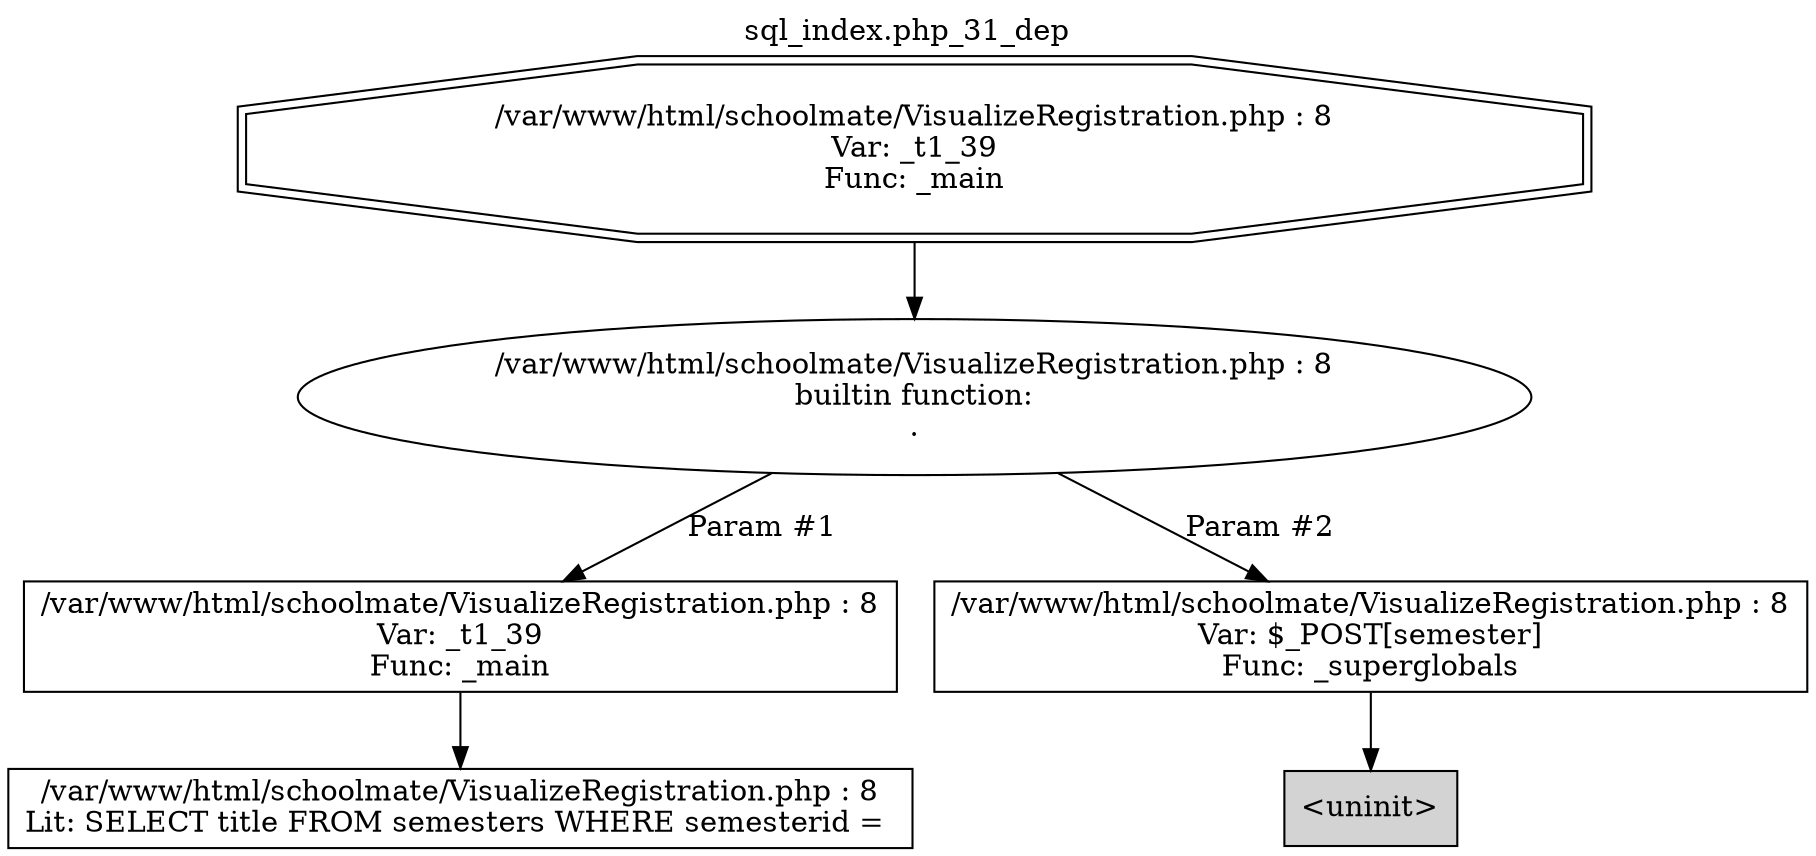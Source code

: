digraph cfg {
  label="sql_index.php_31_dep";
  labelloc=t;
  n1 [shape=doubleoctagon, label="/var/www/html/schoolmate/VisualizeRegistration.php : 8\nVar: _t1_39\nFunc: _main\n"];
  n2 [shape=ellipse, label="/var/www/html/schoolmate/VisualizeRegistration.php : 8\nbuiltin function:\n.\n"];
  n3 [shape=box, label="/var/www/html/schoolmate/VisualizeRegistration.php : 8\nVar: _t1_39\nFunc: _main\n"];
  n4 [shape=box, label="/var/www/html/schoolmate/VisualizeRegistration.php : 8\nLit: SELECT title FROM semesters WHERE semesterid = \n"];
  n5 [shape=box, label="/var/www/html/schoolmate/VisualizeRegistration.php : 8\nVar: $_POST[semester]\nFunc: _superglobals\n"];
  n6 [shape=box, label="<uninit>",style=filled];
  n1 -> n2;
  n3 -> n4;
  n2 -> n3[label="Param #1"];
  n2 -> n5[label="Param #2"];
  n5 -> n6;
}
